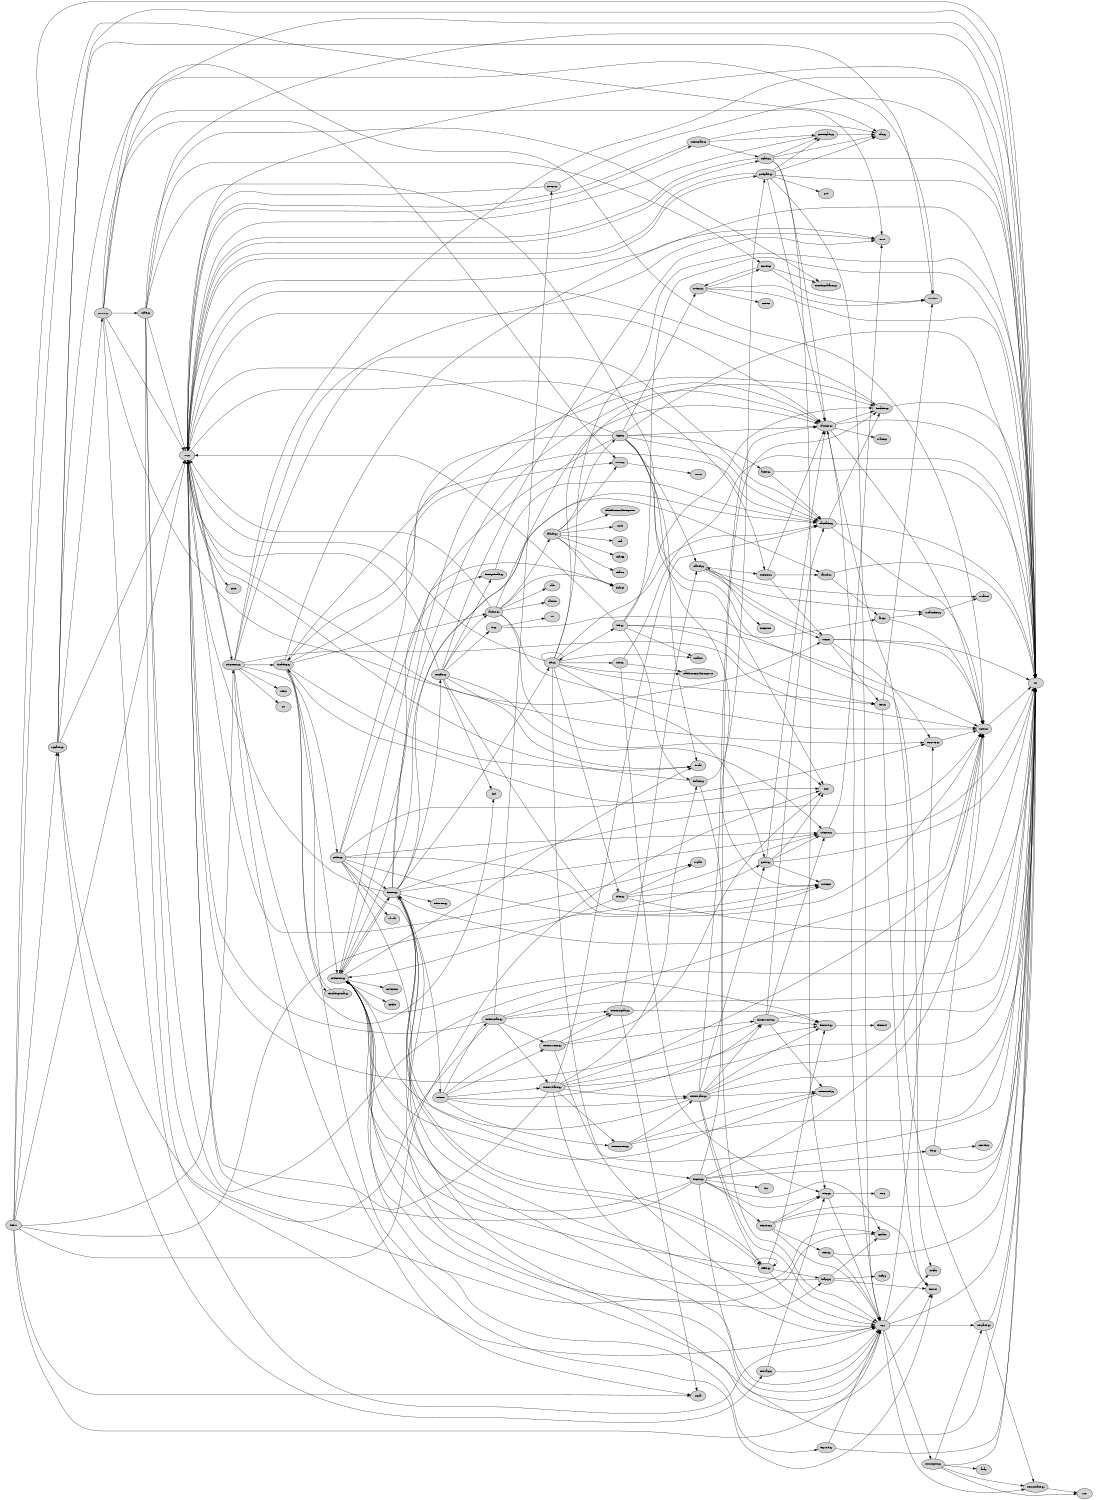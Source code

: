 
# This file was generated by sfood-graph.

strict digraph "dependencies" {
    graph [
        rankdir = "LR",
        overlap = "scale",
        size = "8,10",
        ratio = "fill",
        fontsize = "16",
        fontname = "Helvetica",
        clusterrank = "local"
        ]

       node [
           fontsize=7
           shape=ellipse
//           style=filled
//           shape=box
       ];

//     node [
//         fontsize=7
//       style=ellipse
//     ];

"freevo"  [style=filled];
"freevo" -> "optparse.py";
"freevo" -> "os.py";
"freevo" -> "pprint.py";
"freevo" -> "re.py";
"freevo" -> "signal";
"freevo" -> "stat.py";
"freevo" -> "subprocess.py";
"freevo" -> "sys";
"freevo" -> "time";
"StringIO.py"  [style=filled];
"StringIO.py" -> "errno";
"StringIO.py" -> "sys";
"UserDict.py"  [style=filled];
"UserDict.py" -> "_abcoll.py";
"UserDict.py" -> "copy.py";
"UserDict.py" -> "warnings.py";
"__builtin__"  [style=filled];
"__future__.py"  [style=filled];
"__main__"  [style=filled];
"_abcoll.py"  [style=filled];
"_abcoll.py" -> "abc.py";
"_abcoll.py" -> "sys";
"_codecs"  [style=filled];
"_collections"  [style=filled];
"_functools"  [style=filled];
"_heapq"  [style=filled];
"_io"  [style=filled];
"_locale"  [style=filled];
"_md5"  [style=filled];
"_random"  [style=filled];
"_sha"  [style=filled];
"_sha256"  [style=filled];
"_sha512"  [style=filled];
"_sre"  [style=filled];
"_struct"  [style=filled];
"_threading_local.py"  [style=filled];
"_threading_local.py" -> "threading.py";
"_warnings"  [style=filled];
"_weakref"  [style=filled];
"_weakrefset.py"  [style=filled];
"_weakrefset.py" -> "_weakref";
"abc.py"  [style=filled];
"abc.py" -> "_weakrefset.py";
"abc.py" -> "types.py";
"array"  [style=filled];
"atexit.py"  [style=filled];
"atexit.py" -> "sys";
"atexit.py" -> "traceback.py";
"bdb.py"  [style=filled];
"bdb.py" -> "__main__";
"bdb.py" -> "fnmatch.py";
"bdb.py" -> "linecache.py";
"bdb.py" -> "os.py";
"bdb.py" -> "repr.py";
"bdb.py" -> "sys";
"bdb.py" -> "types.py";
"binascii"  [style=filled];
"cPickle"  [style=filled];
"cStringIO"  [style=filled];
"cmd.py"  [style=filled];
"cmd.py" -> "string.py";
"cmd.py" -> "sys";
"cmd.py" -> "readline.x86_64-linux-gnu.so";
"codecs.py"  [style=filled];
"codecs.py" -> "__builtin__";
"codecs.py" -> "_codecs";
"codecs.py" -> "encodings";
"codecs.py" -> "sys";
"collections.py"  [style=filled];
"collections.py" -> "_abcoll.py";
"collections.py" -> "_collections";
"collections.py" -> "cPickle";
"collections.py" -> "doctest.py";
"collections.py" -> "dummy_thread.py";
"collections.py" -> "heapq.py";
"collections.py" -> "itertools";
"collections.py" -> "keyword.py";
"collections.py" -> "operator";
"collections.py" -> "sys";
"collections.py" -> "thread";
"copy.py"  [style=filled];
"copy.py" -> "copy_reg.py";
"copy.py" -> "repr.py";
"copy.py" -> "sys";
"copy.py" -> "types.py";
"copy.py" -> "weakref.py";
"copy_reg.py"  [style=filled];
"copy_reg.py" -> "types.py";
"difflib.py"  [style=filled];
"difflib.py" -> "collections.py";
"difflib.py" -> "difflib.py";
"difflib.py" -> "doctest.py";
"difflib.py" -> "functools.py";
"difflib.py" -> "heapq.py";
"difflib.py" -> "re.py";
"dis.py"  [style=filled];
"dis.py" -> "opcode.py";
"dis.py" -> "sys";
"dis.py" -> "types.py";
"doctest.py"  [style=filled];
"doctest.py" -> "StringIO.py";
"doctest.py" -> "__future__.py";
"doctest.py" -> "collections.py";
"doctest.py" -> "difflib.py";
"doctest.py" -> "inspect.py";
"doctest.py" -> "linecache.py";
"doctest.py" -> "os.py";
"doctest.py" -> "pdb.py";
"doctest.py" -> "re.py";
"doctest.py" -> "sys";
"doctest.py" -> "tempfile.py";
"doctest.py" -> "traceback.py";
"doctest.py" -> "types.py";
"doctest.py" -> "unittest";
"doctest.py" -> "warnings.py";
"dummy_thread.py"  [style=filled];
"dummy_thread.py" -> "traceback.py";
"encodings"  [style=filled];
"encodings" -> "__builtin__";
"encodings" -> "codecs.py";
"encodings" -> "encodings/aliases.py";
"encodings/aliases.py"  [style=filled];
"errno"  [style=filled];
"exceptions"  [style=filled];
"fcntl"  [style=filled];
"fnmatch.py"  [style=filled];
"fnmatch.py" -> "os.py";
"fnmatch.py" -> "posixpath.py";
"fnmatch.py" -> "re.py";
"functools.py"  [style=filled];
"functools.py" -> "_functools";
"gc"  [style=filled];
"genericpath.py"  [style=filled];
"genericpath.py" -> "os.py";
"genericpath.py" -> "stat.py";
"getopt.py"  [style=filled];
"getopt.py" -> "os.py";
"getopt.py" -> "sys";
"gettext.py"  [style=filled];
"gettext.py" -> "__builtin__";
"gettext.py" -> "copy.py";
"gettext.py" -> "errno";
"gettext.py" -> "locale.py";
"gettext.py" -> "os.py";
"gettext.py" -> "re.py";
"gettext.py" -> "struct.py";
"gettext.py" -> "sys";
"hashlib.py"  [style=filled];
"hashlib.py" -> "_md5";
"hashlib.py" -> "_sha";
"hashlib.py" -> "_sha256";
"hashlib.py" -> "_sha512";
"hashlib.py" -> "binascii";
"hashlib.py" -> "logging";
"hashlib.py" -> "struct.py";
"hashlib.py" -> "_hashlib.x86_64-linux-gnu.so";
"heapq.py"  [style=filled];
"heapq.py" -> "_heapq";
"heapq.py" -> "doctest.py";
"heapq.py" -> "itertools";
"heapq.py" -> "operator";
"imp"  [style=filled];
"inspect.py"  [style=filled];
"inspect.py" -> "collections.py";
"inspect.py" -> "dis.py";
"inspect.py" -> "imp";
"inspect.py" -> "linecache.py";
"inspect.py" -> "operator";
"inspect.py" -> "os.py";
"inspect.py" -> "re.py";
"inspect.py" -> "string.py";
"inspect.py" -> "sys";
"inspect.py" -> "tokenize.py";
"inspect.py" -> "types.py";
"io.py"  [style=filled];
"io.py" -> "_io";
"io.py" -> "abc.py";
"itertools"  [style=filled];
"keyword.py"  [style=filled];
"keyword.py" -> "re.py";
"keyword.py" -> "sys";
"linecache.py"  [style=filled];
"linecache.py" -> "os.py";
"linecache.py" -> "sys";
"locale.py"  [style=filled];
"locale.py" -> "_locale";
"locale.py" -> "encodings";
"locale.py" -> "encodings/aliases.py";
"locale.py" -> "functools.py";
"locale.py" -> "operator";
"locale.py" -> "os.py";
"locale.py" -> "re.py";
"locale.py" -> "sys";
"logging"  [style=filled];
"logging" -> "atexit.py";
"logging" -> "cStringIO";
"logging" -> "codecs.py";
"logging" -> "collections.py";
"logging" -> "os.py";
"logging" -> "sys";
"logging" -> "thread";
"logging" -> "threading.py";
"logging" -> "time";
"logging" -> "traceback.py";
"logging" -> "warnings.py";
"logging" -> "weakref.py";
"marshal"  [style=filled];
"math"  [style=filled];
"ntpath.py"  [style=filled];
"ntpath.py" -> "genericpath.py";
"ntpath.py" -> "os.py";
"ntpath.py" -> "stat.py";
"ntpath.py" -> "string.py";
"ntpath.py" -> "sys";
"ntpath.py" -> "warnings.py";
"opcode.py"  [style=filled];
"operator"  [style=filled];
"optparse.py"  [style=filled];
"optparse.py" -> "__builtin__";
"optparse.py" -> "gettext.py";
"optparse.py" -> "os.py";
"optparse.py" -> "sys";
"optparse.py" -> "textwrap.py";
"optparse.py" -> "types.py";
"os.path"  [style=filled];
"os.py"  [style=filled];
"os.py" -> "UserDict.py";
"os.py" -> "copy_reg.py";
"os.py" -> "errno";
"os.py" -> "ntpath.py";
"os.py" -> "os.path";
"os.py" -> "os2emxpath.py";
"os.py" -> "posix";
"os.py" -> "posixpath.py";
"os.py" -> "subprocess.py";
"os.py" -> "sys";
"os.py" -> "warnings.py";
"os2emxpath.py"  [style=filled];
"os2emxpath.py" -> "genericpath.py";
"os2emxpath.py" -> "ntpath.py";
"os2emxpath.py" -> "os.py";
"os2emxpath.py" -> "stat.py";
"pdb.py"  [style=filled];
"pdb.py" -> "__main__";
"pdb.py" -> "bdb.py";
"pdb.py" -> "cmd.py";
"pdb.py" -> "linecache.py";
"pdb.py" -> "os.py";
"pdb.py" -> "pdb.py";
"pdb.py" -> "pprint.py";
"pdb.py" -> "re.py";
"pdb.py" -> "repr.py";
"pdb.py" -> "shlex.py";
"pdb.py" -> "sys";
"pdb.py" -> "traceback.py";
"pdb.py" -> "readline.x86_64-linux-gnu.so";
"pickle.py"  [style=filled];
"pickle.py" -> "StringIO.py";
"pickle.py" -> "binascii";
"pickle.py" -> "cStringIO";
"pickle.py" -> "copy_reg.py";
"pickle.py" -> "doctest.py";
"pickle.py" -> "marshal";
"pickle.py" -> "re.py";
"pickle.py" -> "struct.py";
"pickle.py" -> "sys";
"pickle.py" -> "types.py";
"posix"  [style=filled];
"posixpath.py"  [style=filled];
"posixpath.py" -> "genericpath.py";
"posixpath.py" -> "os.py";
"posixpath.py" -> "pwd";
"posixpath.py" -> "re.py";
"posixpath.py" -> "stat.py";
"posixpath.py" -> "sys";
"posixpath.py" -> "warnings.py";
"pprint.py"  [style=filled];
"pprint.py" -> "StringIO.py";
"pprint.py" -> "cStringIO";
"pprint.py" -> "sys";
"pprint.py" -> "time";
"pprint.py" -> "warnings.py";
"pwd"  [style=filled];
"random.py"  [style=filled];
"random.py" -> "_random";
"random.py" -> "binascii";
"random.py" -> "hashlib.py";
"random.py" -> "math";
"random.py" -> "os.py";
"random.py" -> "time";
"random.py" -> "types.py";
"random.py" -> "warnings.py";
"re.py"  [style=filled];
"re.py" -> "_locale";
"re.py" -> "copy_reg.py";
"re.py" -> "sre_compile.py";
"re.py" -> "sre_constants.py";
"re.py" -> "sre_parse.py";
"re.py" -> "sys";
"repr.py"  [style=filled];
"repr.py" -> "__builtin__";
"repr.py" -> "itertools";
"select"  [style=filled];
"shlex.py"  [style=filled];
"shlex.py" -> "StringIO.py";
"shlex.py" -> "cStringIO";
"shlex.py" -> "collections.py";
"shlex.py" -> "os.path";
"shlex.py" -> "sys";
"signal"  [style=filled];
"sre_compile.py"  [style=filled];
"sre_compile.py" -> "_sre";
"sre_compile.py" -> "array";
"sre_compile.py" -> "sre_constants.py";
"sre_compile.py" -> "sre_parse.py";
"sre_compile.py" -> "sys";
"sre_constants.py"  [style=filled];
"sre_constants.py" -> "_sre";
"sre_parse.py"  [style=filled];
"sre_parse.py" -> "sre_constants.py";
"sre_parse.py" -> "sys";
"sre_parse.py" -> "warnings.py";
"stat.py"  [style=filled];
"string.py"  [style=filled];
"string.py" -> "re.py";
"string.py" -> "strop";
"strop"  [style=filled];
"struct.py"  [style=filled];
"struct.py" -> "_struct";
"subprocess.py"  [style=filled];
"subprocess.py" -> "errno";
"subprocess.py" -> "fcntl";
"subprocess.py" -> "gc";
"subprocess.py" -> "os.py";
"subprocess.py" -> "pickle.py";
"subprocess.py" -> "select";
"subprocess.py" -> "signal";
"subprocess.py" -> "sys";
"subprocess.py" -> "threading.py";
"subprocess.py" -> "traceback.py";
"subprocess.py" -> "types.py";
"sys"  [style=filled];
"tempfile.py"  [style=filled];
"tempfile.py" -> "StringIO.py";
"tempfile.py" -> "cStringIO";
"tempfile.py" -> "dummy_thread.py";
"tempfile.py" -> "errno";
"tempfile.py" -> "fcntl";
"tempfile.py" -> "io.py";
"tempfile.py" -> "os.py";
"tempfile.py" -> "random.py";
"tempfile.py" -> "thread";
"textwrap.py"  [style=filled];
"textwrap.py" -> "re.py";
"textwrap.py" -> "string.py";
"thread"  [style=filled];
"threading.py"  [style=filled];
"threading.py" -> "_threading_local.py";
"threading.py" -> "collections.py";
"threading.py" -> "itertools";
"threading.py" -> "random.py";
"threading.py" -> "sys";
"threading.py" -> "thread";
"threading.py" -> "time";
"threading.py" -> "traceback.py";
"threading.py" -> "warnings.py";
"time"  [style=filled];
"token.py"  [style=filled];
"token.py" -> "re.py";
"token.py" -> "sys";
"tokenize.py"  [style=filled];
"tokenize.py" -> "itertools";
"tokenize.py" -> "re.py";
"tokenize.py" -> "string.py";
"tokenize.py" -> "sys";
"tokenize.py" -> "token.py";
"traceback.py"  [style=filled];
"traceback.py" -> "linecache.py";
"traceback.py" -> "sys";
"traceback.py" -> "types.py";
"types.py"  [style=filled];
"types.py" -> "sys";
"unittest"  [style=filled];
"unittest" -> "unittest/case.py";
"unittest" -> "unittest/loader.py";
"unittest" -> "unittest/main.py";
"unittest" -> "unittest/result.py";
"unittest" -> "unittest/runner.py";
"unittest" -> "unittest/signals.py";
"unittest" -> "unittest/suite.py";
"unittest/case.py"  [style=filled];
"unittest/case.py" -> "collections.py";
"unittest/case.py" -> "difflib.py";
"unittest/case.py" -> "functools.py";
"unittest/case.py" -> "pprint.py";
"unittest/case.py" -> "re.py";
"unittest/case.py" -> "sys";
"unittest/case.py" -> "types.py";
"unittest/case.py" -> "unittest/result.py";
"unittest/case.py" -> "unittest/util.py";
"unittest/case.py" -> "warnings.py";
"unittest/loader.py"  [style=filled];
"unittest/loader.py" -> "fnmatch.py";
"unittest/loader.py" -> "functools.py";
"unittest/loader.py" -> "os.py";
"unittest/loader.py" -> "re.py";
"unittest/loader.py" -> "sys";
"unittest/loader.py" -> "traceback.py";
"unittest/loader.py" -> "types.py";
"unittest/loader.py" -> "unittest/case.py";
"unittest/loader.py" -> "unittest/suite.py";
"unittest/main.py"  [style=filled];
"unittest/main.py" -> "getopt.py";
"unittest/main.py" -> "optparse.py";
"unittest/main.py" -> "os.py";
"unittest/main.py" -> "sys";
"unittest/main.py" -> "types.py";
"unittest/main.py" -> "unittest/loader.py";
"unittest/main.py" -> "unittest/runner.py";
"unittest/main.py" -> "unittest/signals.py";
"unittest/result.py"  [style=filled];
"unittest/result.py" -> "StringIO.py";
"unittest/result.py" -> "functools.py";
"unittest/result.py" -> "os.py";
"unittest/result.py" -> "sys";
"unittest/result.py" -> "traceback.py";
"unittest/result.py" -> "unittest/util.py";
"unittest/runner.py"  [style=filled];
"unittest/runner.py" -> "sys";
"unittest/runner.py" -> "time";
"unittest/runner.py" -> "unittest/result.py";
"unittest/runner.py" -> "unittest/signals.py";
"unittest/signals.py"  [style=filled];
"unittest/signals.py" -> "functools.py";
"unittest/signals.py" -> "signal";
"unittest/signals.py" -> "weakref.py";
"unittest/suite.py"  [style=filled];
"unittest/suite.py" -> "sys";
"unittest/suite.py" -> "unittest/case.py";
"unittest/suite.py" -> "unittest/util.py";
"unittest/util.py"  [style=filled];
"unittest/util.py" -> "collections.py";
"warnings.py"  [style=filled];
"warnings.py" -> "_warnings";
"warnings.py" -> "linecache.py";
"warnings.py" -> "re.py";
"warnings.py" -> "sys";
"warnings.py" -> "types.py";
"weakref.py"  [style=filled];
"weakref.py" -> "UserDict.py";
"weakref.py" -> "_weakref";
"weakref.py" -> "_weakrefset.py";
"weakref.py" -> "copy.py";
"weakref.py" -> "exceptions";
"_hashlib.x86_64-linux-gnu.so"  [style=filled];
"readline.x86_64-linux-gnu.so"  [style=filled];


}
